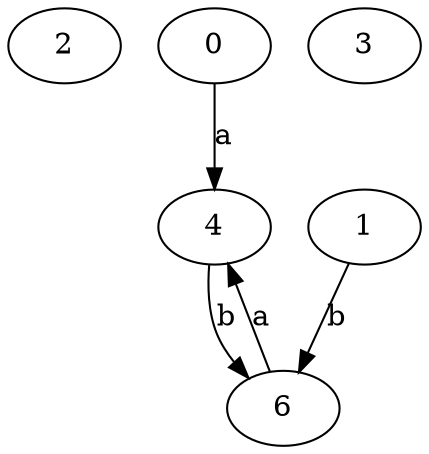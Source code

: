 strict digraph  {
2;
0;
3;
4;
6;
1;
0 -> 4  [label=a];
4 -> 6  [label=b];
6 -> 4  [label=a];
1 -> 6  [label=b];
}
